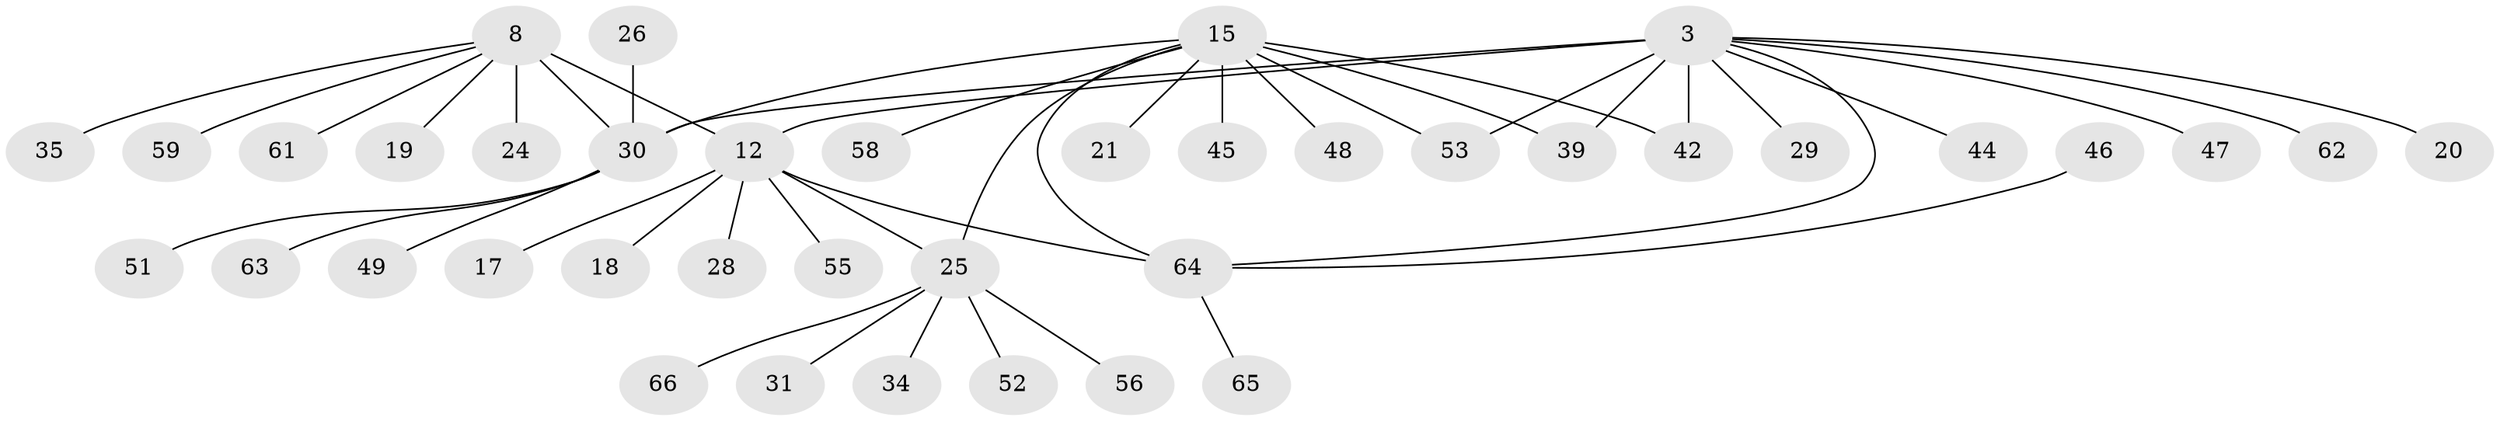 // original degree distribution, {5: 0.030303030303030304, 11: 0.015151515151515152, 3: 0.10606060606060606, 8: 0.015151515151515152, 6: 0.015151515151515152, 4: 0.045454545454545456, 7: 0.015151515151515152, 9: 0.030303030303030304, 2: 0.19696969696969696, 13: 0.015151515151515152, 1: 0.5151515151515151}
// Generated by graph-tools (version 1.1) at 2025/58/03/04/25 21:58:05]
// undirected, 39 vertices, 45 edges
graph export_dot {
graph [start="1"]
  node [color=gray90,style=filled];
  3 [super="+1+2"];
  8 [super="+7"];
  12 [super="+11+6"];
  15;
  17;
  18;
  19;
  20;
  21;
  24;
  25 [super="+23+4"];
  26;
  28;
  29;
  30 [super="+9"];
  31;
  34;
  35;
  39;
  42 [super="+36+14"];
  44;
  45;
  46;
  47;
  48 [super="+22"];
  49;
  51;
  52;
  53 [super="+41"];
  55 [super="+37"];
  56;
  58 [super="+40"];
  59;
  61 [super="+27"];
  62 [super="+54"];
  63;
  64 [super="+57+10+38+43"];
  65 [super="+60"];
  66 [super="+50"];
  3 -- 20;
  3 -- 42 [weight=2];
  3 -- 62;
  3 -- 64;
  3 -- 39;
  3 -- 44;
  3 -- 12;
  3 -- 47;
  3 -- 53;
  3 -- 29;
  3 -- 30 [weight=2];
  8 -- 19;
  8 -- 24;
  8 -- 35;
  8 -- 59;
  8 -- 12 [weight=2];
  8 -- 30 [weight=2];
  8 -- 61;
  12 -- 17;
  12 -- 25 [weight=3];
  12 -- 18;
  12 -- 28;
  12 -- 55;
  12 -- 64 [weight=2];
  15 -- 21;
  15 -- 25 [weight=2];
  15 -- 39;
  15 -- 45;
  15 -- 30;
  15 -- 42 [weight=3];
  15 -- 48;
  15 -- 58;
  15 -- 53;
  15 -- 64;
  25 -- 56;
  25 -- 34;
  25 -- 52;
  25 -- 31;
  25 -- 66;
  26 -- 30;
  30 -- 49;
  30 -- 51;
  30 -- 63;
  46 -- 64;
  64 -- 65;
}
